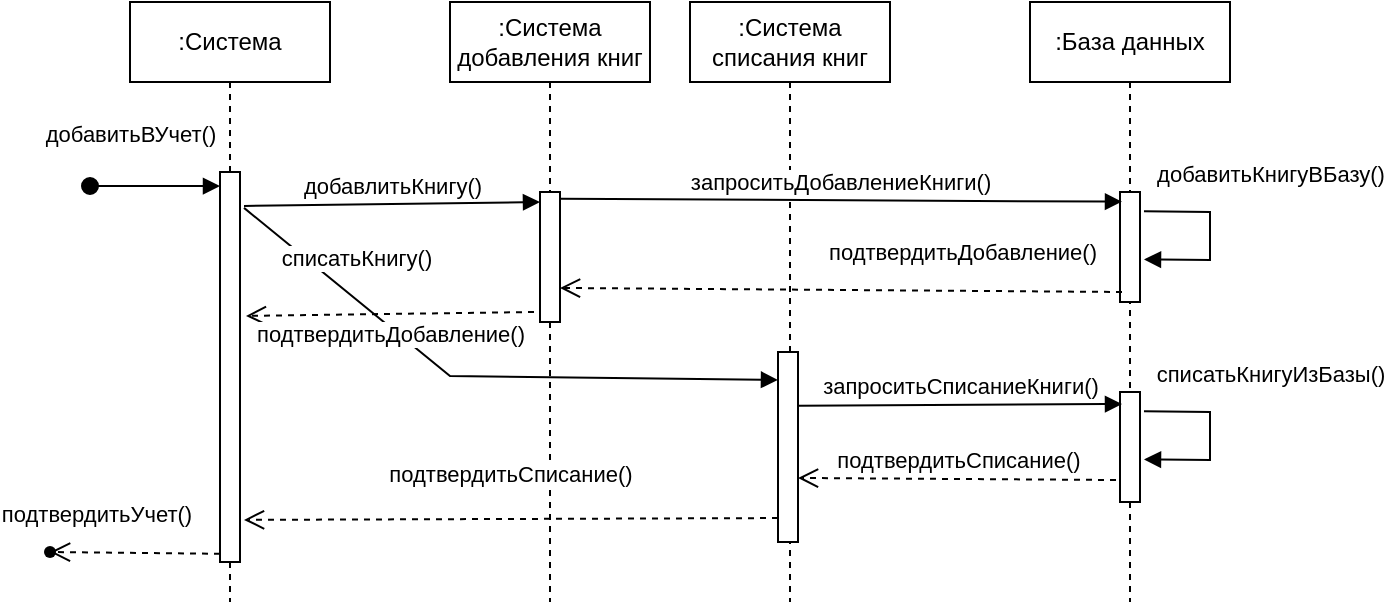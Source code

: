 <mxfile version="20.7.4" type="github">
  <diagram id="tuKGfG5eKeDsHUazF-pp" name="Страница 1">
    <mxGraphModel dx="1294" dy="931" grid="1" gridSize="10" guides="1" tooltips="1" connect="1" arrows="1" fold="1" page="1" pageScale="1" pageWidth="827" pageHeight="1169" math="0" shadow="0">
      <root>
        <mxCell id="0" />
        <mxCell id="1" parent="0" />
        <mxCell id="JLdi7RP3N2sEZm00f1cI-3" value=":Система" style="shape=umlLifeline;perimeter=lifelinePerimeter;whiteSpace=wrap;html=1;container=1;collapsible=0;recursiveResize=0;outlineConnect=0;" parent="1" vertex="1">
          <mxGeometry x="80" y="285" width="100" height="300" as="geometry" />
        </mxCell>
        <mxCell id="JLdi7RP3N2sEZm00f1cI-4" value="" style="html=1;points=[];perimeter=orthogonalPerimeter;" parent="JLdi7RP3N2sEZm00f1cI-3" vertex="1">
          <mxGeometry x="45" y="85" width="10" height="195" as="geometry" />
        </mxCell>
        <mxCell id="JLdi7RP3N2sEZm00f1cI-5" value="добавитьВУчет()" style="html=1;verticalAlign=bottom;startArrow=oval;startFill=1;endArrow=block;startSize=8;rounded=0;entryX=0;entryY=0.036;entryDx=0;entryDy=0;entryPerimeter=0;" parent="1" target="JLdi7RP3N2sEZm00f1cI-4" edge="1">
          <mxGeometry x="-0.385" y="17" width="60" relative="1" as="geometry">
            <mxPoint x="60" y="377" as="sourcePoint" />
            <mxPoint x="160" y="380" as="targetPoint" />
            <mxPoint as="offset" />
          </mxGeometry>
        </mxCell>
        <mxCell id="JLdi7RP3N2sEZm00f1cI-6" value=":Система добавления книг" style="shape=umlLifeline;perimeter=lifelinePerimeter;whiteSpace=wrap;html=1;container=1;collapsible=0;recursiveResize=0;outlineConnect=0;" parent="1" vertex="1">
          <mxGeometry x="240" y="285" width="100" height="300" as="geometry" />
        </mxCell>
        <mxCell id="JLdi7RP3N2sEZm00f1cI-8" value="" style="html=1;points=[];perimeter=orthogonalPerimeter;" parent="JLdi7RP3N2sEZm00f1cI-6" vertex="1">
          <mxGeometry x="45" y="95" width="10" height="65" as="geometry" />
        </mxCell>
        <mxCell id="JLdi7RP3N2sEZm00f1cI-7" value=":Система списания книг" style="shape=umlLifeline;perimeter=lifelinePerimeter;whiteSpace=wrap;html=1;container=1;collapsible=0;recursiveResize=0;outlineConnect=0;" parent="1" vertex="1">
          <mxGeometry x="360" y="285" width="100" height="300" as="geometry" />
        </mxCell>
        <mxCell id="JLdi7RP3N2sEZm00f1cI-11" value="" style="html=1;points=[];perimeter=orthogonalPerimeter;" parent="JLdi7RP3N2sEZm00f1cI-7" vertex="1">
          <mxGeometry x="44" y="175" width="10" height="95" as="geometry" />
        </mxCell>
        <mxCell id="JLdi7RP3N2sEZm00f1cI-9" value="добавлитьКнигу()" style="html=1;verticalAlign=bottom;endArrow=block;rounded=0;exitX=1.2;exitY=0.087;exitDx=0;exitDy=0;exitPerimeter=0;entryX=0;entryY=0.077;entryDx=0;entryDy=0;entryPerimeter=0;" parent="1" source="JLdi7RP3N2sEZm00f1cI-4" target="JLdi7RP3N2sEZm00f1cI-8" edge="1">
          <mxGeometry width="80" relative="1" as="geometry">
            <mxPoint x="180" y="380" as="sourcePoint" />
            <mxPoint x="260" y="380" as="targetPoint" />
          </mxGeometry>
        </mxCell>
        <mxCell id="JLdi7RP3N2sEZm00f1cI-12" value="списатьКнигу()" style="html=1;verticalAlign=bottom;endArrow=block;rounded=0;entryX=0;entryY=0.147;entryDx=0;entryDy=0;entryPerimeter=0;exitX=1.2;exitY=0.092;exitDx=0;exitDy=0;exitPerimeter=0;" parent="1" target="JLdi7RP3N2sEZm00f1cI-11" edge="1" source="JLdi7RP3N2sEZm00f1cI-4">
          <mxGeometry x="-0.56" y="9" width="80" relative="1" as="geometry">
            <mxPoint x="230" y="480" as="sourcePoint" />
            <mxPoint x="560" y="400" as="targetPoint" />
            <mxPoint as="offset" />
            <Array as="points">
              <mxPoint x="240" y="472" />
            </Array>
          </mxGeometry>
        </mxCell>
        <mxCell id="JLdi7RP3N2sEZm00f1cI-13" value=":База данных" style="shape=umlLifeline;perimeter=lifelinePerimeter;whiteSpace=wrap;html=1;container=1;collapsible=0;recursiveResize=0;outlineConnect=0;" parent="1" vertex="1">
          <mxGeometry x="530" y="285" width="100" height="300" as="geometry" />
        </mxCell>
        <mxCell id="FKkt8DUy-5Z0HEHGqQdj-4" value="" style="html=1;points=[];perimeter=orthogonalPerimeter;" vertex="1" parent="JLdi7RP3N2sEZm00f1cI-13">
          <mxGeometry x="45" y="95" width="10" height="55" as="geometry" />
        </mxCell>
        <mxCell id="FKkt8DUy-5Z0HEHGqQdj-8" value="добавитьКнигуВБазу()" style="html=1;verticalAlign=bottom;endArrow=block;rounded=0;exitX=1.2;exitY=0.175;exitDx=0;exitDy=0;exitPerimeter=0;entryX=1.2;entryY=0.613;entryDx=0;entryDy=0;entryPerimeter=0;" edge="1" parent="JLdi7RP3N2sEZm00f1cI-13" source="FKkt8DUy-5Z0HEHGqQdj-4" target="FKkt8DUy-5Z0HEHGqQdj-4">
          <mxGeometry x="-0.267" y="32" width="80" relative="1" as="geometry">
            <mxPoint x="120" y="125" as="sourcePoint" />
            <mxPoint x="200" y="125" as="targetPoint" />
            <Array as="points">
              <mxPoint x="90" y="105" />
              <mxPoint x="90" y="129" />
            </Array>
            <mxPoint x="-2" y="-10" as="offset" />
          </mxGeometry>
        </mxCell>
        <mxCell id="FKkt8DUy-5Z0HEHGqQdj-10" value="" style="html=1;points=[];perimeter=orthogonalPerimeter;" vertex="1" parent="JLdi7RP3N2sEZm00f1cI-13">
          <mxGeometry x="45" y="195" width="10" height="55" as="geometry" />
        </mxCell>
        <mxCell id="FKkt8DUy-5Z0HEHGqQdj-11" value="списатьКнигуИзБазы()" style="html=1;verticalAlign=bottom;endArrow=block;rounded=0;exitX=1.2;exitY=0.175;exitDx=0;exitDy=0;exitPerimeter=0;entryX=1.2;entryY=0.613;entryDx=0;entryDy=0;entryPerimeter=0;" edge="1" parent="JLdi7RP3N2sEZm00f1cI-13" source="FKkt8DUy-5Z0HEHGqQdj-10" target="FKkt8DUy-5Z0HEHGqQdj-10">
          <mxGeometry x="-0.267" y="32" width="80" relative="1" as="geometry">
            <mxPoint x="-360" y="-60" as="sourcePoint" />
            <mxPoint x="-280" y="-60" as="targetPoint" />
            <Array as="points">
              <mxPoint x="90" y="205" />
              <mxPoint x="90" y="229" />
            </Array>
            <mxPoint x="-2" y="-10" as="offset" />
          </mxGeometry>
        </mxCell>
        <mxCell id="FKkt8DUy-5Z0HEHGqQdj-5" value="запроситьДобавлениеКниги()" style="html=1;verticalAlign=bottom;endArrow=block;rounded=0;exitX=1;exitY=0.052;exitDx=0;exitDy=0;exitPerimeter=0;entryX=0.1;entryY=0.088;entryDx=0;entryDy=0;entryPerimeter=0;" edge="1" parent="1" source="JLdi7RP3N2sEZm00f1cI-8" target="FKkt8DUy-5Z0HEHGqQdj-4">
          <mxGeometry width="80" relative="1" as="geometry">
            <mxPoint x="370" y="480" as="sourcePoint" />
            <mxPoint x="510" y="388" as="targetPoint" />
          </mxGeometry>
        </mxCell>
        <mxCell id="FKkt8DUy-5Z0HEHGqQdj-9" value="подтвердитьДобавление()" style="html=1;verticalAlign=bottom;endArrow=open;dashed=1;endSize=8;rounded=0;exitX=0.1;exitY=0.909;exitDx=0;exitDy=0;exitPerimeter=0;entryX=1;entryY=0.738;entryDx=0;entryDy=0;entryPerimeter=0;" edge="1" parent="1" source="FKkt8DUy-5Z0HEHGqQdj-4" target="JLdi7RP3N2sEZm00f1cI-8">
          <mxGeometry x="-0.429" y="-10" relative="1" as="geometry">
            <mxPoint x="460" y="670" as="sourcePoint" />
            <mxPoint x="300" y="430" as="targetPoint" />
            <Array as="points" />
            <mxPoint as="offset" />
          </mxGeometry>
        </mxCell>
        <mxCell id="FKkt8DUy-5Z0HEHGqQdj-12" value="запроситьСписаниеКниги()" style="html=1;verticalAlign=bottom;endArrow=block;rounded=0;entryX=0.1;entryY=0.109;entryDx=0;entryDy=0;entryPerimeter=0;exitX=0.54;exitY=0.673;exitDx=0;exitDy=0;exitPerimeter=0;" edge="1" parent="1" source="JLdi7RP3N2sEZm00f1cI-7" target="FKkt8DUy-5Z0HEHGqQdj-10">
          <mxGeometry width="80" relative="1" as="geometry">
            <mxPoint x="420" y="490" as="sourcePoint" />
            <mxPoint x="450" y="480" as="targetPoint" />
          </mxGeometry>
        </mxCell>
        <mxCell id="FKkt8DUy-5Z0HEHGqQdj-13" value="подтвердитьСписание()" style="html=1;verticalAlign=bottom;endArrow=open;dashed=1;endSize=8;rounded=0;exitX=-0.2;exitY=0.8;exitDx=0;exitDy=0;exitPerimeter=0;entryX=1;entryY=0.663;entryDx=0;entryDy=0;entryPerimeter=0;" edge="1" parent="1" source="FKkt8DUy-5Z0HEHGqQdj-10" target="JLdi7RP3N2sEZm00f1cI-11">
          <mxGeometry relative="1" as="geometry">
            <mxPoint x="450" y="480" as="sourcePoint" />
            <mxPoint x="370" y="480" as="targetPoint" />
          </mxGeometry>
        </mxCell>
        <mxCell id="FKkt8DUy-5Z0HEHGqQdj-14" value="подтвердитьДобавление()" style="html=1;verticalAlign=bottom;endArrow=open;dashed=1;endSize=8;rounded=0;exitX=-0.3;exitY=0.923;exitDx=0;exitDy=0;exitPerimeter=0;entryX=1.3;entryY=0.369;entryDx=0;entryDy=0;entryPerimeter=0;" edge="1" parent="1" source="JLdi7RP3N2sEZm00f1cI-8" target="JLdi7RP3N2sEZm00f1cI-4">
          <mxGeometry x="0.004" y="19" relative="1" as="geometry">
            <mxPoint x="250" y="660" as="sourcePoint" />
            <mxPoint x="170" y="660" as="targetPoint" />
            <mxPoint as="offset" />
          </mxGeometry>
        </mxCell>
        <mxCell id="FKkt8DUy-5Z0HEHGqQdj-15" value="подтвердитьСписание()" style="html=1;verticalAlign=bottom;endArrow=open;dashed=1;endSize=8;rounded=0;exitX=0;exitY=0.874;exitDx=0;exitDy=0;exitPerimeter=0;entryX=1.2;entryY=0.892;entryDx=0;entryDy=0;entryPerimeter=0;" edge="1" parent="1" source="JLdi7RP3N2sEZm00f1cI-11" target="JLdi7RP3N2sEZm00f1cI-4">
          <mxGeometry x="0.003" y="-13" relative="1" as="geometry">
            <mxPoint x="320" y="690" as="sourcePoint" />
            <mxPoint x="240" y="690" as="targetPoint" />
            <mxPoint as="offset" />
          </mxGeometry>
        </mxCell>
        <mxCell id="FKkt8DUy-5Z0HEHGqQdj-19" value="подтвердитьУчет()" style="html=1;verticalAlign=bottom;endArrow=open;dashed=1;endSize=8;rounded=0;exitX=0;exitY=0.979;exitDx=0;exitDy=0;exitPerimeter=0;entryX=1.15;entryY=0.575;entryDx=0;entryDy=0;entryPerimeter=0;" edge="1" parent="1" source="JLdi7RP3N2sEZm00f1cI-4" target="FKkt8DUy-5Z0HEHGqQdj-20">
          <mxGeometry x="0.47" y="-10" relative="1" as="geometry">
            <mxPoint x="120" y="560" as="sourcePoint" />
            <mxPoint x="50" y="560" as="targetPoint" />
            <mxPoint as="offset" />
          </mxGeometry>
        </mxCell>
        <mxCell id="FKkt8DUy-5Z0HEHGqQdj-20" value="" style="shape=waypoint;sketch=0;fillStyle=solid;size=6;pointerEvents=1;points=[];fillColor=none;resizable=0;rotatable=0;perimeter=centerPerimeter;snapToPoint=1;" vertex="1" parent="1">
          <mxGeometry x="20" y="540" width="40" height="40" as="geometry" />
        </mxCell>
      </root>
    </mxGraphModel>
  </diagram>
</mxfile>
